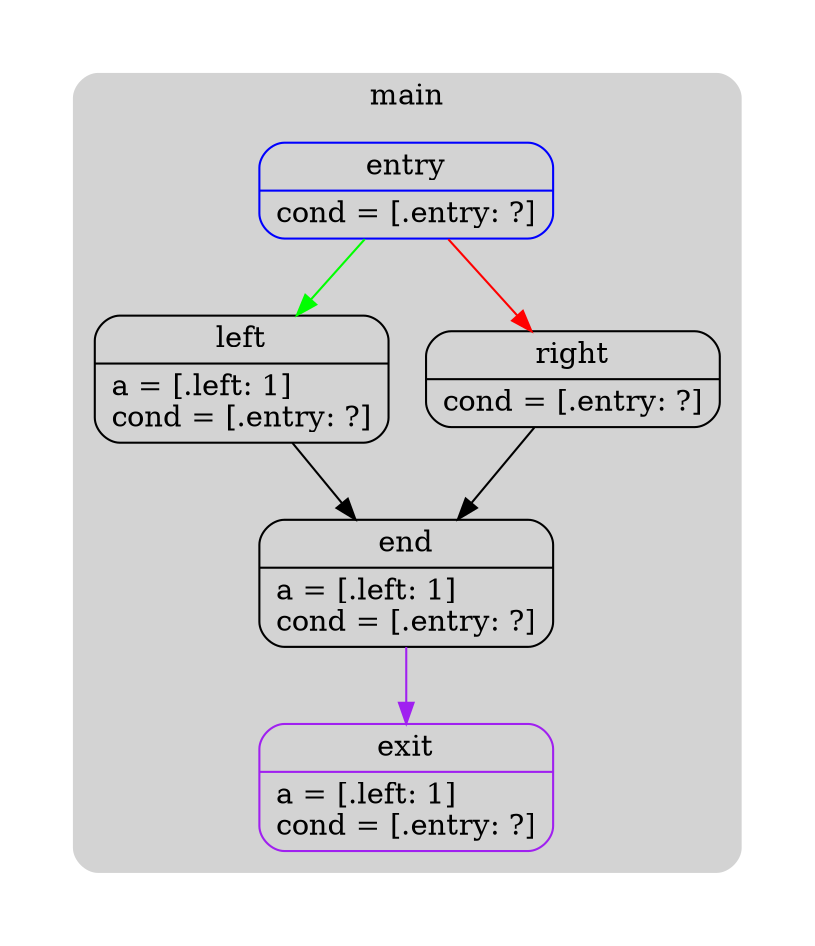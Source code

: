 digraph G {
  compound=true
  subgraph cluster_ {
    peripheries=0
    subgraph cluster_0_wrapper {
      peripheries=0
      margin=15
      subgraph cluster_0 {
        label="main"
        color=darkgray
        style=rounded
        bgcolor=lightgray
        margin=10
        cluster_0_0[label="{entry|cond = [.entry: ?]\l}",shape=Mrecord,color=blue]
        cluster_0_1[label="{left|a = [.left: 1]\lcond = [.entry: ?]\l}",shape=Mrecord,color=black]
        cluster_0_2[label="{right|cond = [.entry: ?]\l}",shape=Mrecord,color=black]
        cluster_0_3[label="{end|a = [.left: 1]\lcond = [.entry: ?]\l}",shape=Mrecord,color=black]
        cluster_0_exit[label="{exit|a = [.left: 1]\lcond = [.entry: ?]\l}",shape=Mrecord,color=purple]
        cluster_0_0 -> cluster_0_1 [color=green]
        cluster_0_0 -> cluster_0_2 [color=red]
        cluster_0_1 -> cluster_0_3
        cluster_0_2 -> cluster_0_3
        cluster_0_3 -> cluster_0_exit [color=purple]
      }
    }
  }
}
